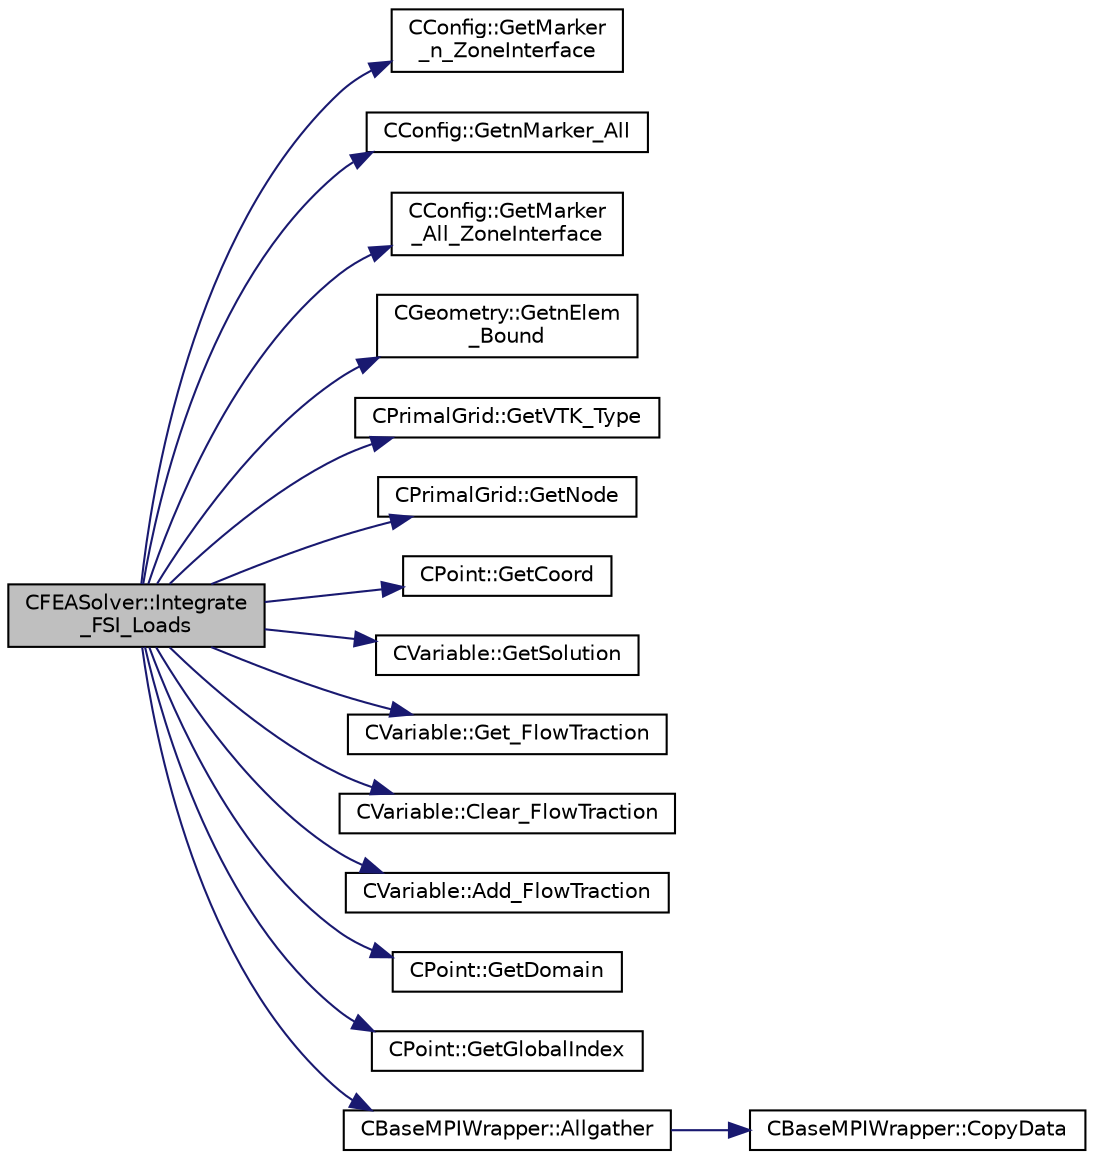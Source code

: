 digraph "CFEASolver::Integrate_FSI_Loads"
{
  edge [fontname="Helvetica",fontsize="10",labelfontname="Helvetica",labelfontsize="10"];
  node [fontname="Helvetica",fontsize="10",shape=record];
  rankdir="LR";
  Node843 [label="CFEASolver::Integrate\l_FSI_Loads",height=0.2,width=0.4,color="black", fillcolor="grey75", style="filled", fontcolor="black"];
  Node843 -> Node844 [color="midnightblue",fontsize="10",style="solid",fontname="Helvetica"];
  Node844 [label="CConfig::GetMarker\l_n_ZoneInterface",height=0.2,width=0.4,color="black", fillcolor="white", style="filled",URL="$class_c_config.html#a87063c04f8713d8fc46dfcedb6adef34",tooltip="Get the number of FSI interface markers val_marker. "];
  Node843 -> Node845 [color="midnightblue",fontsize="10",style="solid",fontname="Helvetica"];
  Node845 [label="CConfig::GetnMarker_All",height=0.2,width=0.4,color="black", fillcolor="white", style="filled",URL="$class_c_config.html#a300c4884edfc0c2acf395036439004f4",tooltip="Get the total number of boundary markers including send/receive domains. "];
  Node843 -> Node846 [color="midnightblue",fontsize="10",style="solid",fontname="Helvetica"];
  Node846 [label="CConfig::GetMarker\l_All_ZoneInterface",height=0.2,width=0.4,color="black", fillcolor="white", style="filled",URL="$class_c_config.html#ad7e1b2f0ee9749cc62c5394ae761ae0e",tooltip="Get the FSI interface information for a marker val_marker. "];
  Node843 -> Node847 [color="midnightblue",fontsize="10",style="solid",fontname="Helvetica"];
  Node847 [label="CGeometry::GetnElem\l_Bound",height=0.2,width=0.4,color="black", fillcolor="white", style="filled",URL="$class_c_geometry.html#a4b903006a657111168bcfd5ad5ff2a35",tooltip="Get the number of boundary elements. "];
  Node843 -> Node848 [color="midnightblue",fontsize="10",style="solid",fontname="Helvetica"];
  Node848 [label="CPrimalGrid::GetVTK_Type",height=0.2,width=0.4,color="black", fillcolor="white", style="filled",URL="$class_c_primal_grid.html#adb676897e7cf4a83ceb83065e7c6a04f",tooltip="A pure virtual member. "];
  Node843 -> Node849 [color="midnightblue",fontsize="10",style="solid",fontname="Helvetica"];
  Node849 [label="CPrimalGrid::GetNode",height=0.2,width=0.4,color="black", fillcolor="white", style="filled",URL="$class_c_primal_grid.html#a4fc7b6b6ac5025325c7e68fb56fbeef8",tooltip="A pure virtual member. "];
  Node843 -> Node850 [color="midnightblue",fontsize="10",style="solid",fontname="Helvetica"];
  Node850 [label="CPoint::GetCoord",height=0.2,width=0.4,color="black", fillcolor="white", style="filled",URL="$class_c_point.html#a95fe081d22e96e190cb3edcbf0d6525f",tooltip="Get the coordinates dor the control volume. "];
  Node843 -> Node851 [color="midnightblue",fontsize="10",style="solid",fontname="Helvetica"];
  Node851 [label="CVariable::GetSolution",height=0.2,width=0.4,color="black", fillcolor="white", style="filled",URL="$class_c_variable.html#a261483e39c23c1de7cb9aea7e917c121",tooltip="Get the solution. "];
  Node843 -> Node852 [color="midnightblue",fontsize="10",style="solid",fontname="Helvetica"];
  Node852 [label="CVariable::Get_FlowTraction",height=0.2,width=0.4,color="black", fillcolor="white", style="filled",URL="$class_c_variable.html#a28d02e14d3f3e1bf25baffee741d8cce",tooltip="A virtual member. "];
  Node843 -> Node853 [color="midnightblue",fontsize="10",style="solid",fontname="Helvetica"];
  Node853 [label="CVariable::Clear_FlowTraction",height=0.2,width=0.4,color="black", fillcolor="white", style="filled",URL="$class_c_variable.html#a1e641f9cf3e167afc7ec3db3d24808ee",tooltip="A virtual member. "];
  Node843 -> Node854 [color="midnightblue",fontsize="10",style="solid",fontname="Helvetica"];
  Node854 [label="CVariable::Add_FlowTraction",height=0.2,width=0.4,color="black", fillcolor="white", style="filled",URL="$class_c_variable.html#a513a4d34fecaba0d88b68d3b4f4df382",tooltip="A virtual member. "];
  Node843 -> Node855 [color="midnightblue",fontsize="10",style="solid",fontname="Helvetica"];
  Node855 [label="CPoint::GetDomain",height=0.2,width=0.4,color="black", fillcolor="white", style="filled",URL="$class_c_point.html#a1d7e22a60d4cfef356af1cba2bab3e55",tooltip="For parallel computation, its indicates if a point must be computed or not. "];
  Node843 -> Node856 [color="midnightblue",fontsize="10",style="solid",fontname="Helvetica"];
  Node856 [label="CPoint::GetGlobalIndex",height=0.2,width=0.4,color="black", fillcolor="white", style="filled",URL="$class_c_point.html#ab546170a5a03ef210a75fc5531910050",tooltip="Get the global index in a parallel computation. "];
  Node843 -> Node857 [color="midnightblue",fontsize="10",style="solid",fontname="Helvetica"];
  Node857 [label="CBaseMPIWrapper::Allgather",height=0.2,width=0.4,color="black", fillcolor="white", style="filled",URL="$class_c_base_m_p_i_wrapper.html#a55195abbb7206e08a4933fa53cd41923"];
  Node857 -> Node858 [color="midnightblue",fontsize="10",style="solid",fontname="Helvetica"];
  Node858 [label="CBaseMPIWrapper::CopyData",height=0.2,width=0.4,color="black", fillcolor="white", style="filled",URL="$class_c_base_m_p_i_wrapper.html#a4725cc1dd65b161b483e812a538a5e36"];
}
